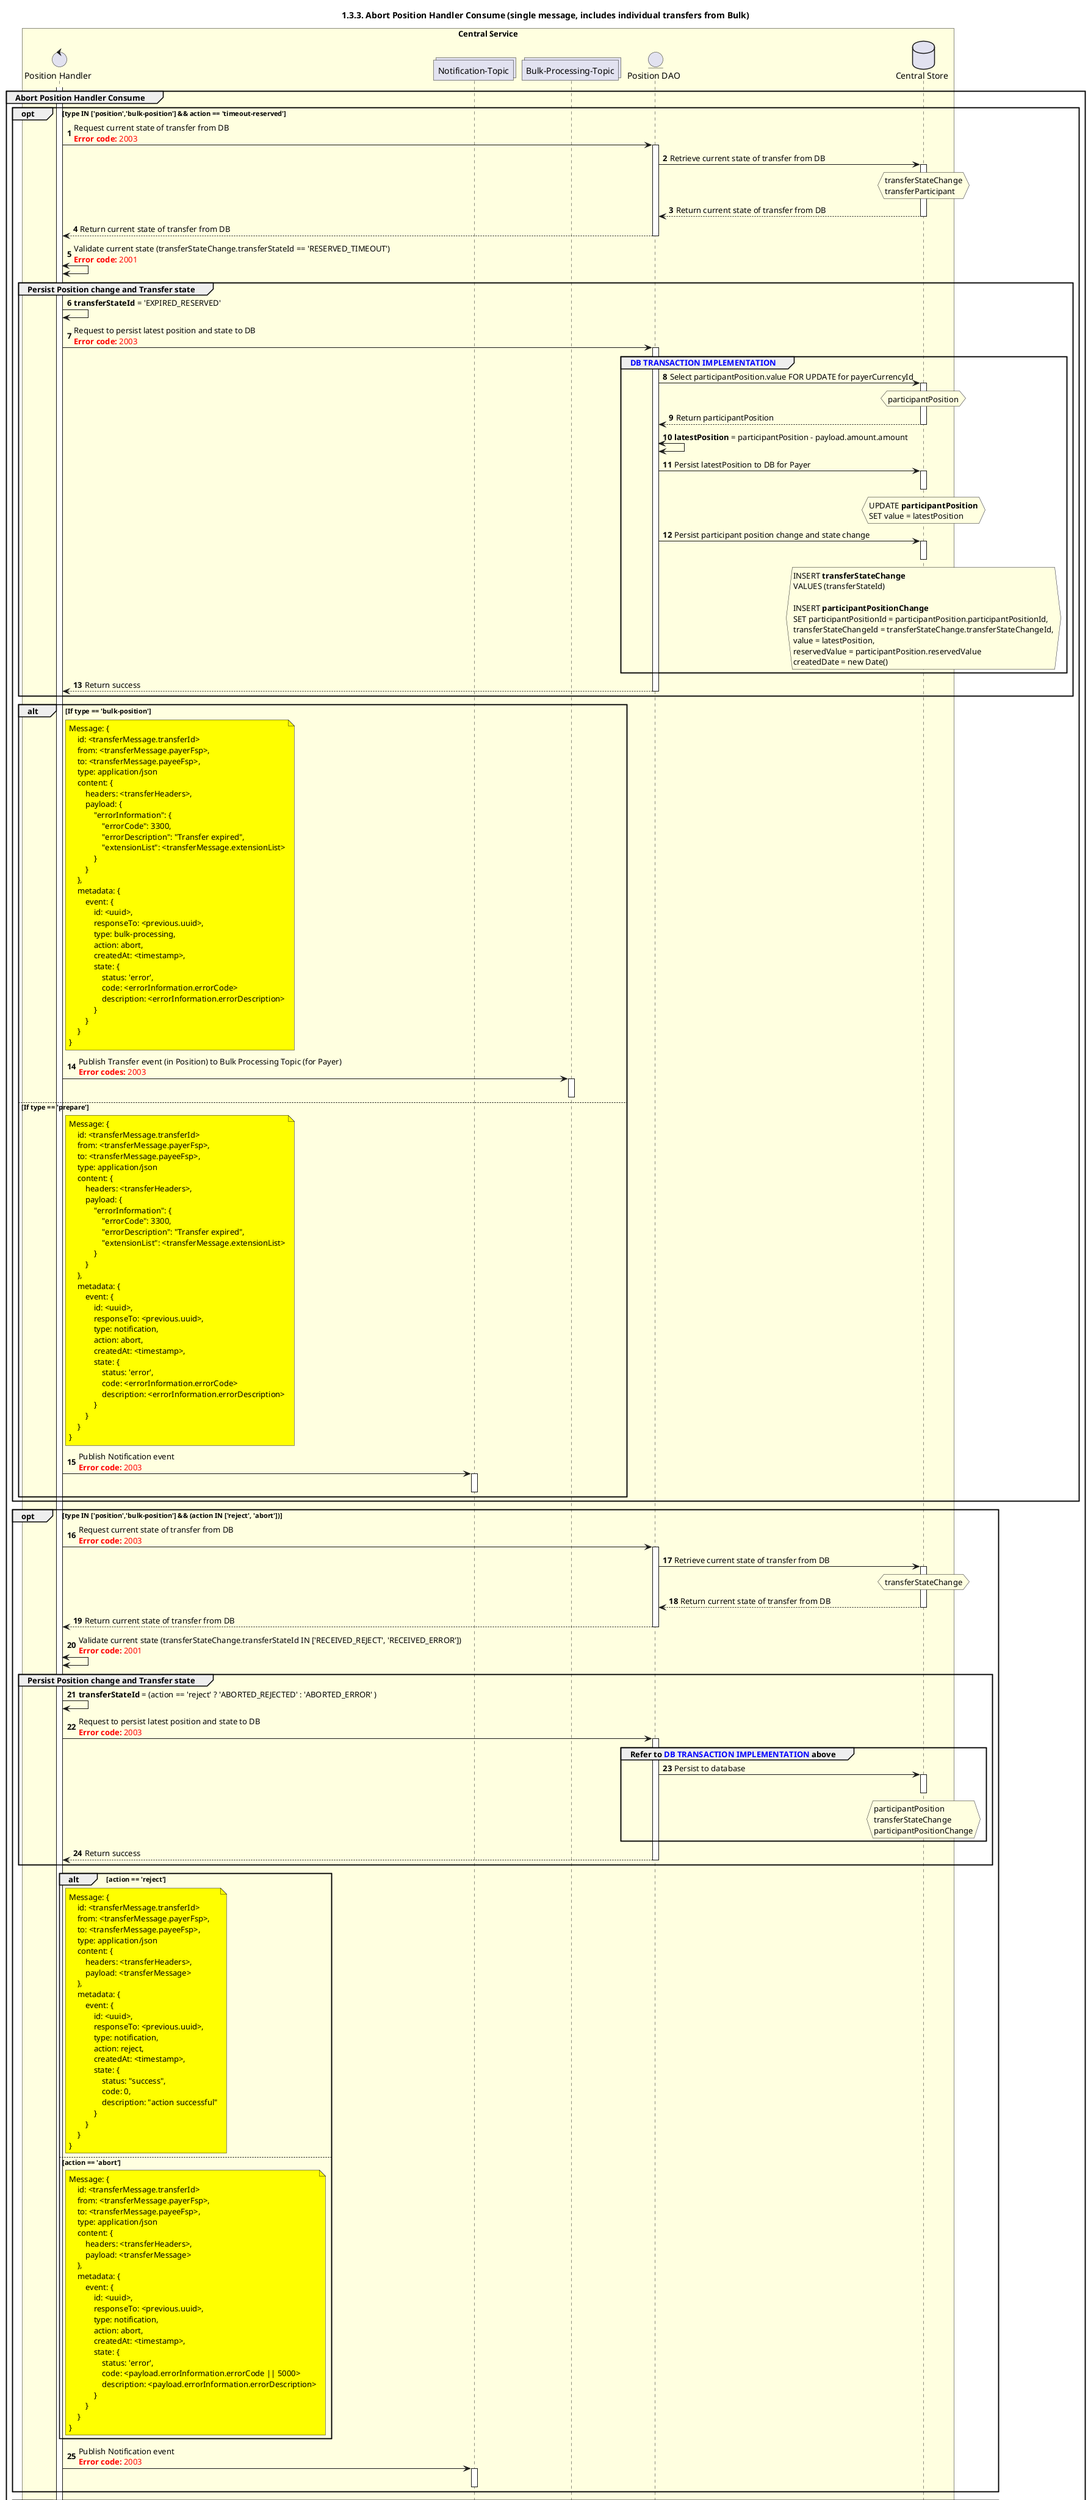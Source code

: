 /'*****
 License
 --------------
 Copyright © 2017 Bill & Melinda Gates Foundation
 The Mojaloop files are made available by the Bill & Melinda Gates Foundation under the Apache License, Version 2.0 (the "License") and you may not use these files except in compliance with the License. You may obtain a copy of the License at
 http://www.apache.org/licenses/LICENSE-2.0
 Unless required by applicable law or agreed to in writing, the Mojaloop files are distributed on an "AS IS" BASIS, WITHOUT WARRANTIES OR CONDITIONS OF ANY KIND, either express or implied. See the License for the specific language governing permissions and limitations under the License.
 Contributors
 --------------
 This is the official list of the Mojaloop project contributors for this file.
 Names of the original copyright holders (individuals or organizations)
 should be listed with a '*' in the first column. People who have
 contributed from an organization can be listed under the organization
 that actually holds the copyright for their contributions (see the
 Gates Foundation organization for an example). Those individuals should have
 their names indented and be marked with a '-'. Email address can be added
 optionally within square brackets <email>.
 * Gates Foundation
 - Name Surname <name.surname@gatesfoundation.com>

 * Rajiv Mothilal <rajiv.mothilal@modusbox.com>
 * Georgi Georgiev <georgi.georgiev@modusbox.com>
 * Sam Kummary <sam@modusbox.com>
 -------------
 ******'/

@startuml
' declate title
title 1.3.3. Abort Position Handler Consume (single message, includes individual transfers from Bulk)

autonumber

' Actor Keys:
'   boundary - APIs/Interfaces, etc
'   collections - Kafka Topics
'   control - Kafka Consumers
'   entity - Database Access Objects
'   database - Database Persistence Store

' declare actors
control "Position Handler" as POS_HANDLER
entity "Position DAO" as POS_DAO
collections "Notification-Topic" as TOPIC_NOTIFICATIONS
collections "Bulk-Processing-Topic" as TOPIC_BULK_PROCESSING
database "Central Store" as DB

box "Central Service" #LightYellow
    participant POS_HANDLER
    participant TOPIC_NOTIFICATIONS
    participant TOPIC_BULK_PROCESSING
    participant POS_DAO
    participant DB
end box

' start flow
activate POS_HANDLER
group Abort Position Handler Consume
    opt type IN ['position','bulk-position'] && action == 'timeout-reserved'
        POS_HANDLER -> POS_DAO: Request current state of transfer from DB\n<color #FF0000><b>Error code:</b> 2003</color>
        activate POS_DAO
        POS_DAO -> DB: Retrieve current state of transfer from DB
        activate DB
        hnote over DB #lightyellow
            transferStateChange
            transferParticipant
        end note
        DB --> POS_DAO: Return current state of transfer from DB
        deactivate DB
        POS_DAO --> POS_HANDLER: Return current state of transfer from DB
        deactivate POS_DAO
        POS_HANDLER <-> POS_HANDLER: Validate current state (transferStateChange.transferStateId == 'RESERVED_TIMEOUT')\n<color #FF0000><b>Error code:</b> 2001</color>

        group Persist Position change and Transfer state
            POS_HANDLER -> POS_HANDLER: **transferStateId** = 'EXPIRED_RESERVED'
            POS_HANDLER -> POS_DAO: Request to persist latest position and state to DB\n<color #FF0000><b>Error code:</b> 2003</color>
            group <color #blue>DB TRANSACTION IMPLEMENTATION</color>
                activate POS_DAO
                POS_DAO -> DB: Select participantPosition.value FOR UPDATE for payerCurrencyId
                activate DB
                hnote over DB #lightyellow
                    participantPosition
                end note
                DB --> POS_DAO: Return participantPosition
                deactivate DB
                POS_DAO <-> POS_DAO: **latestPosition** = participantPosition - payload.amount.amount
                POS_DAO->DB: Persist latestPosition to DB for Payer
                hnote over DB #lightyellow
                    UPDATE **participantPosition**
                    SET value = latestPosition
                end note
                activate DB
                deactivate DB
                POS_DAO -> DB: Persist participant position change and state change
                hnote over DB #lightyellow
                        INSERT **transferStateChange** 
                        VALUES (transferStateId)

                        INSERT **participantPositionChange**
                        SET participantPositionId = participantPosition.participantPositionId,
                        transferStateChangeId = transferStateChange.transferStateChangeId,
                        value = latestPosition,
                        reservedValue = participantPosition.reservedValue
                        createdDate = new Date()
                end note
                activate DB
                deactivate DB
            end
            POS_DAO --> POS_HANDLER: Return success
            deactivate POS_DAO
        end
        alt If type == 'bulk-position'
            note right of POS_HANDLER #yellow
            Message: {
                id: <transferMessage.transferId>
                from: <transferMessage.payerFsp>,
                to: <transferMessage.payeeFsp>,
                type: application/json
                content: {
                    headers: <transferHeaders>,
                    payload: {
                        "errorInformation": {
                            "errorCode": 3300,
                            "errorDescription": "Transfer expired",
                            "extensionList": <transferMessage.extensionList>
                        }
                    }
                },
                metadata: {
                    event: {
                        id: <uuid>,
                        responseTo: <previous.uuid>,
                        type: bulk-processing,
                        action: abort,
                        createdAt: <timestamp>,
                        state: {
                            status: 'error',
                            code: <errorInformation.errorCode>
                            description: <errorInformation.errorDescription>
                        }
                    }
                }
            }
            end note
            POS_HANDLER -> TOPIC_BULK_PROCESSING: Publish Transfer event (in Position) to Bulk Processing Topic (for Payer) \n<color #FF0000><b>Error codes:</b> 2003</color>
            activate TOPIC_BULK_PROCESSING
            deactivate TOPIC_BULK_PROCESSING
        else If type == 'prepare'
            note right of POS_HANDLER #yellow
                Message: {
                    id: <transferMessage.transferId>
                    from: <transferMessage.payerFsp>,
                    to: <transferMessage.payeeFsp>,
                    type: application/json
                    content: {
                        headers: <transferHeaders>,
                        payload: {
                            "errorInformation": {
                                "errorCode": 3300,
                                "errorDescription": "Transfer expired",
                                "extensionList": <transferMessage.extensionList>
                            }
                        }
                    },
                    metadata: {
                        event: {
                            id: <uuid>,
                            responseTo: <previous.uuid>,
                            type: notification,
                            action: abort,
                            createdAt: <timestamp>,
                            state: {
                                status: 'error',
                                code: <errorInformation.errorCode>
                                description: <errorInformation.errorDescription>
                            }
                        }
                    }
                }
            end note
            POS_HANDLER -> TOPIC_NOTIFICATIONS: Publish Notification event\n<color #FF0000><b>Error code:</b> 2003</color>
            activate TOPIC_NOTIFICATIONS
            deactivate TOPIC_NOTIFICATIONS
        end
    end
    opt type IN ['position','bulk-position'] && (action IN ['reject', 'abort'])
        POS_HANDLER -> POS_DAO: Request current state of transfer from DB\n<color #FF0000><b>Error code:</b> 2003</color>
        activate POS_DAO
        POS_DAO -> DB: Retrieve current state of transfer from DB
        activate DB
        hnote over DB #lightyellow
            transferStateChange
        end note
        DB --> POS_DAO: Return current state of transfer from DB
        deactivate DB
        POS_DAO --> POS_HANDLER: Return current state of transfer from DB
        deactivate POS_DAO
        POS_HANDLER <-> POS_HANDLER: Validate current state (transferStateChange.transferStateId IN ['RECEIVED_REJECT', 'RECEIVED_ERROR'])\n<color #FF0000><b>Error code:</b> 2001</color>

        group Persist Position change and Transfer state
            POS_HANDLER -> POS_HANDLER: **transferStateId** = (action == 'reject' ? 'ABORTED_REJECTED' : 'ABORTED_ERROR' )
            POS_HANDLER -> POS_DAO: Request to persist latest position and state to DB\n<color #FF0000><b>Error code:</b> 2003</color>
            group Refer to <color #blue>DB TRANSACTION IMPLEMENTATION</color> above
                activate POS_DAO
                POS_DAO -> DB: Persist to database
                activate DB
                deactivate DB
                hnote over DB #lightyellow
                    participantPosition
                    transferStateChange
                    participantPositionChange
                end note
            end
            POS_DAO --> POS_HANDLER: Return success
            deactivate POS_DAO
        end
        alt action == 'reject'
            note right of POS_HANDLER #yellow
                Message: {
                    id: <transferMessage.transferId>
                    from: <transferMessage.payerFsp>,
                    to: <transferMessage.payeeFsp>,
                    type: application/json
                    content: {
                        headers: <transferHeaders>,
                        payload: <transferMessage>
                    },
                    metadata: {
                        event: {
                            id: <uuid>,
                            responseTo: <previous.uuid>,
                            type: notification,
                            action: reject,
                            createdAt: <timestamp>,
                            state: {
                                status: "success",
                                code: 0,
                                description: "action successful"
                            }
                        }
                    }
                }
            end note
        else action == 'abort'
            note right of POS_HANDLER #yellow
                Message: {
                    id: <transferMessage.transferId>
                    from: <transferMessage.payerFsp>,
                    to: <transferMessage.payeeFsp>,
                    type: application/json
                    content: {
                        headers: <transferHeaders>,
                        payload: <transferMessage>
                    },
                    metadata: {
                        event: {
                            id: <uuid>,
                            responseTo: <previous.uuid>,
                            type: notification,
                            action: abort,
                            createdAt: <timestamp>,
                            state: {
                                status: 'error',
                                code: <payload.errorInformation.errorCode || 5000>
                                description: <payload.errorInformation.errorDescription>
                            }
                        }
                    }
                }
            end note
        end
        POS_HANDLER -> TOPIC_NOTIFICATIONS: Publish Notification event\n<color #FF0000><b>Error code:</b> 2003</color>
        activate TOPIC_NOTIFICATIONS
        deactivate TOPIC_NOTIFICATIONS
    end

    ' TODO: We do not see how this scenario will be triggered
    opt type IN ['position','bulk-position'] && action == 'fail' (Unable to currently trigger this scenario)
        POS_HANDLER -> POS_DAO: Request current state of transfer from DB\n<color #FF0000><b>Error code:</b> 2003</color>
        activate POS_DAO
        POS_DAO -> DB: Retrieve current state of transfer from DB
        activate DB
        hnote over DB #lightyellow
            transferStateChange
        end note
        DB --> POS_DAO: Return current state of transfer from DB
        deactivate DB
        POS_DAO --> POS_HANDLER: Return current state of transfer from DB
        deactivate POS_DAO
        POS_HANDLER <-> POS_HANDLER: Validate current state (transferStateChange.transferStateId == 'FAILED')

        group Persist Position change and Transfer state
            POS_HANDLER -> POS_HANDLER: **transferStateId** = 'FAILED'
            POS_HANDLER -> POS_DAO: Request to persist latest position and state to DB\n<color #FF0000><b>Error code:</b> 2003</color>
            group Refer to <color #blue>DB TRANSACTION IMPLEMENTATION</color> above
                activate POS_DAO
                POS_DAO -> DB: Persist to database
                activate DB
                deactivate DB
                hnote over DB #lightyellow
                    participantPosition
                    transferStateChange
                    participantPositionChange
                end note
            end
            POS_DAO --> POS_HANDLER: Return success
            deactivate POS_DAO
        end
        note right of POS_HANDLER #yellow
            Message: {
                id: <transferMessage.transferId>
                from: <transferMessage.payerFsp>,
                to: <transferMessage.payeeFsp>,
                type: application/json
                content: {
                    headers: <transferHeaders>,
                    payload: {
                         "errorInformation": {
                             "errorCode": 3100,
                             "errorDescription": "Transfer failed",
                             "extensionList": <transferMessage.extensionList>
                         }
                     }
                },
                metadata: {
                    event: {
                        id: <uuid>,
                        responseTo: <previous.uuid>,
                        type: notification,
                        action: abort,
                        createdAt: <timestamp>,
                        state: {
                            status: 'error',
                            code: <errorInformation.errorCode>
                            description: <errorInformation.errorDescription>
                        }
                    }
                }
            }
        end note
        POS_HANDLER -> TOPIC_NOTIFICATIONS: Publish Notification event\n<color #FF0000><b>Error code:</b> 2003</color>
        activate TOPIC_NOTIFICATIONS
        deactivate TOPIC_NOTIFICATIONS
    end
end
deactivate POS_HANDLER
@enduml
